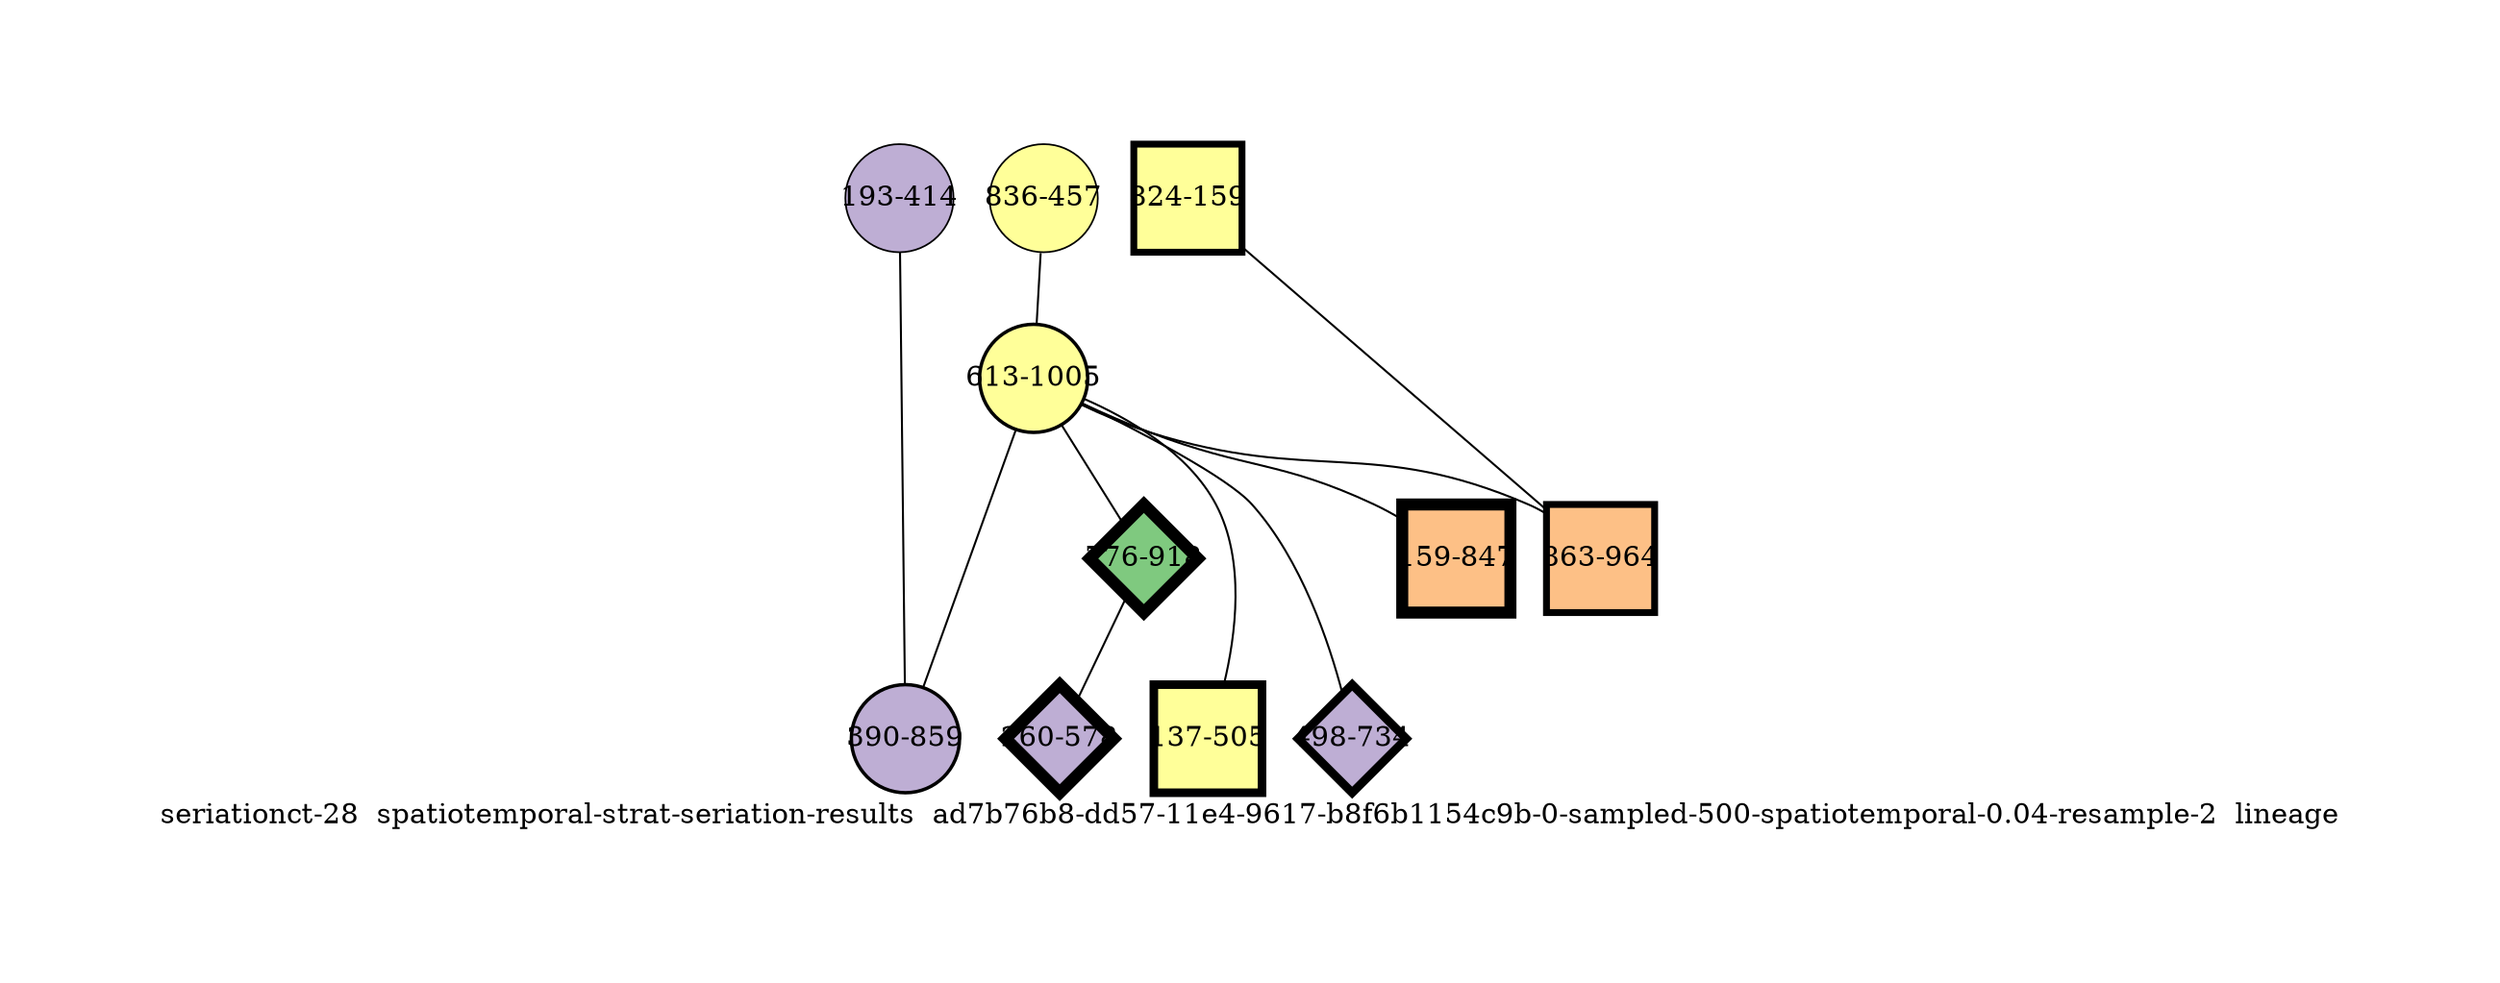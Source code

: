 strict graph "seriationct-28  spatiotemporal-strat-seriation-results  ad7b76b8-dd57-11e4-9617-b8f6b1154c9b-0-sampled-500-spatiotemporal-0.04-resample-2  lineage" {
labelloc=b;
ratio=auto;
pad="1.0";
label="seriationct-28  spatiotemporal-strat-seriation-results  ad7b76b8-dd57-11e4-9617-b8f6b1154c9b-0-sampled-500-spatiotemporal-0.04-resample-2  lineage";
node [width="0.75", style=filled, fixedsize=true, height="0.75", shape=circle, label=""];
0 [xCoordinate="457.0", appears_in_slice=1, yCoordinate="836.0", colorscheme=accent7, lineage_id=0, short_label="836-457", label="836-457", shape=circle, cluster_id=3, fillcolor=4, size="500.0", id=0, penwidth="0.857142857143"];
1 [xCoordinate="159.0", appears_in_slice=4, yCoordinate="824.0", colorscheme=accent7, lineage_id=1, short_label="824-159", label="824-159", shape=square, cluster_id=3, fillcolor=4, size="500.0", id=1, penwidth="3.42857142857"];
2 [xCoordinate="1005.0", appears_in_slice=2, yCoordinate="613.0", colorscheme=accent7, lineage_id=0, short_label="613-1005", label="613-1005", shape=circle, cluster_id=3, fillcolor=4, size="500.0", id=2, penwidth="1.71428571429"];
3 [xCoordinate="918.0", appears_in_slice=7, yCoordinate="776.0", colorscheme=accent7, lineage_id=2, short_label="776-918", label="776-918", shape=diamond, cluster_id=0, fillcolor=1, size="500.0", id=3, penwidth="6.0"];
4 [xCoordinate="505.0", appears_in_slice=5, yCoordinate="137.0", colorscheme=accent7, lineage_id=1, short_label="137-505", label="137-505", shape=square, cluster_id=3, fillcolor=4, size="500.0", id=4, penwidth="4.28571428571"];
5 [xCoordinate="414.0", appears_in_slice=1, yCoordinate="193.0", colorscheme=accent7, lineage_id=0, short_label="193-414", label="193-414", shape=circle, cluster_id=1, fillcolor=2, size="500.0", id=5, penwidth="0.857142857143"];
6 [xCoordinate="859.0", appears_in_slice=2, yCoordinate="390.0", colorscheme=accent7, lineage_id=0, short_label="390-859", label="390-859", shape=circle, cluster_id=1, fillcolor=2, size="500.0", id=6, penwidth="1.71428571429"];
7 [xCoordinate="578.0", appears_in_slice=7, yCoordinate="260.0", colorscheme=accent7, lineage_id=2, short_label="260-578", label="260-578", shape=diamond, cluster_id=1, fillcolor=2, size="500.0", id=7, penwidth="6.0"];
8 [xCoordinate="734.0", appears_in_slice=5, yCoordinate="498.0", colorscheme=accent7, lineage_id=2, short_label="498-734", label="498-734", shape=diamond, cluster_id=1, fillcolor=2, size="500.0", id=8, penwidth="4.28571428571"];
9 [xCoordinate="964.0", appears_in_slice=4, yCoordinate="863.0", colorscheme=accent7, lineage_id=1, short_label="863-964", label="863-964", shape=square, cluster_id=2, fillcolor=3, size="500.0", id=9, penwidth="3.42857142857"];
10 [xCoordinate="847.0", appears_in_slice=7, yCoordinate="159.0", colorscheme=accent7, lineage_id=1, short_label="159-847", label="159-847", shape=square, cluster_id=2, fillcolor=3, size="500.0", id=10, penwidth="6.0"];
0 -- 2  [inverseweight="3.83550185724", weight="0.260722074248"];
1 -- 9  [inverseweight="3.378686892", weight="0.295972971739"];
2 -- 3  [inverseweight="3.80384900808", weight="0.262891612647"];
2 -- 4  [inverseweight="3.37714516849", weight="0.296108088373"];
2 -- 6  [inverseweight="4.22034859493", weight="0.236947251514"];
2 -- 8  [inverseweight="3.51537826275", weight="0.284464409022"];
2 -- 9  [inverseweight="3.76824954669", weight="0.265375206076"];
2 -- 10  [inverseweight="3.5805743702", weight="0.279284800875"];
3 -- 7  [inverseweight="24.4557994022", weight="0.0408900966005"];
5 -- 6  [inverseweight="3.67527854154", weight="0.272088220987"];
}
